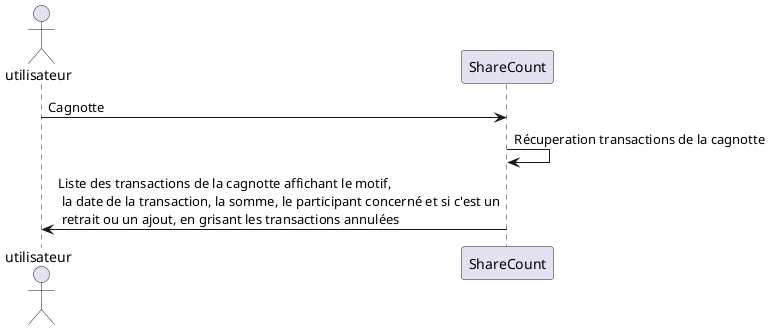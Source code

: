 @startuml  Consulter une cagnotte

actor utilisateur as user
participant ShareCount as sc

user 	-> sc 		: Cagnotte
sc 		-> sc 		: Récuperation transactions de la cagnotte
user 	<- sc 		: Liste des transactions de la cagnotte affichant le motif,\n la date de la transaction, la somme, le participant concerné et si c'est un\n retrait ou un ajout, en grisant les transactions annulées

@enduml